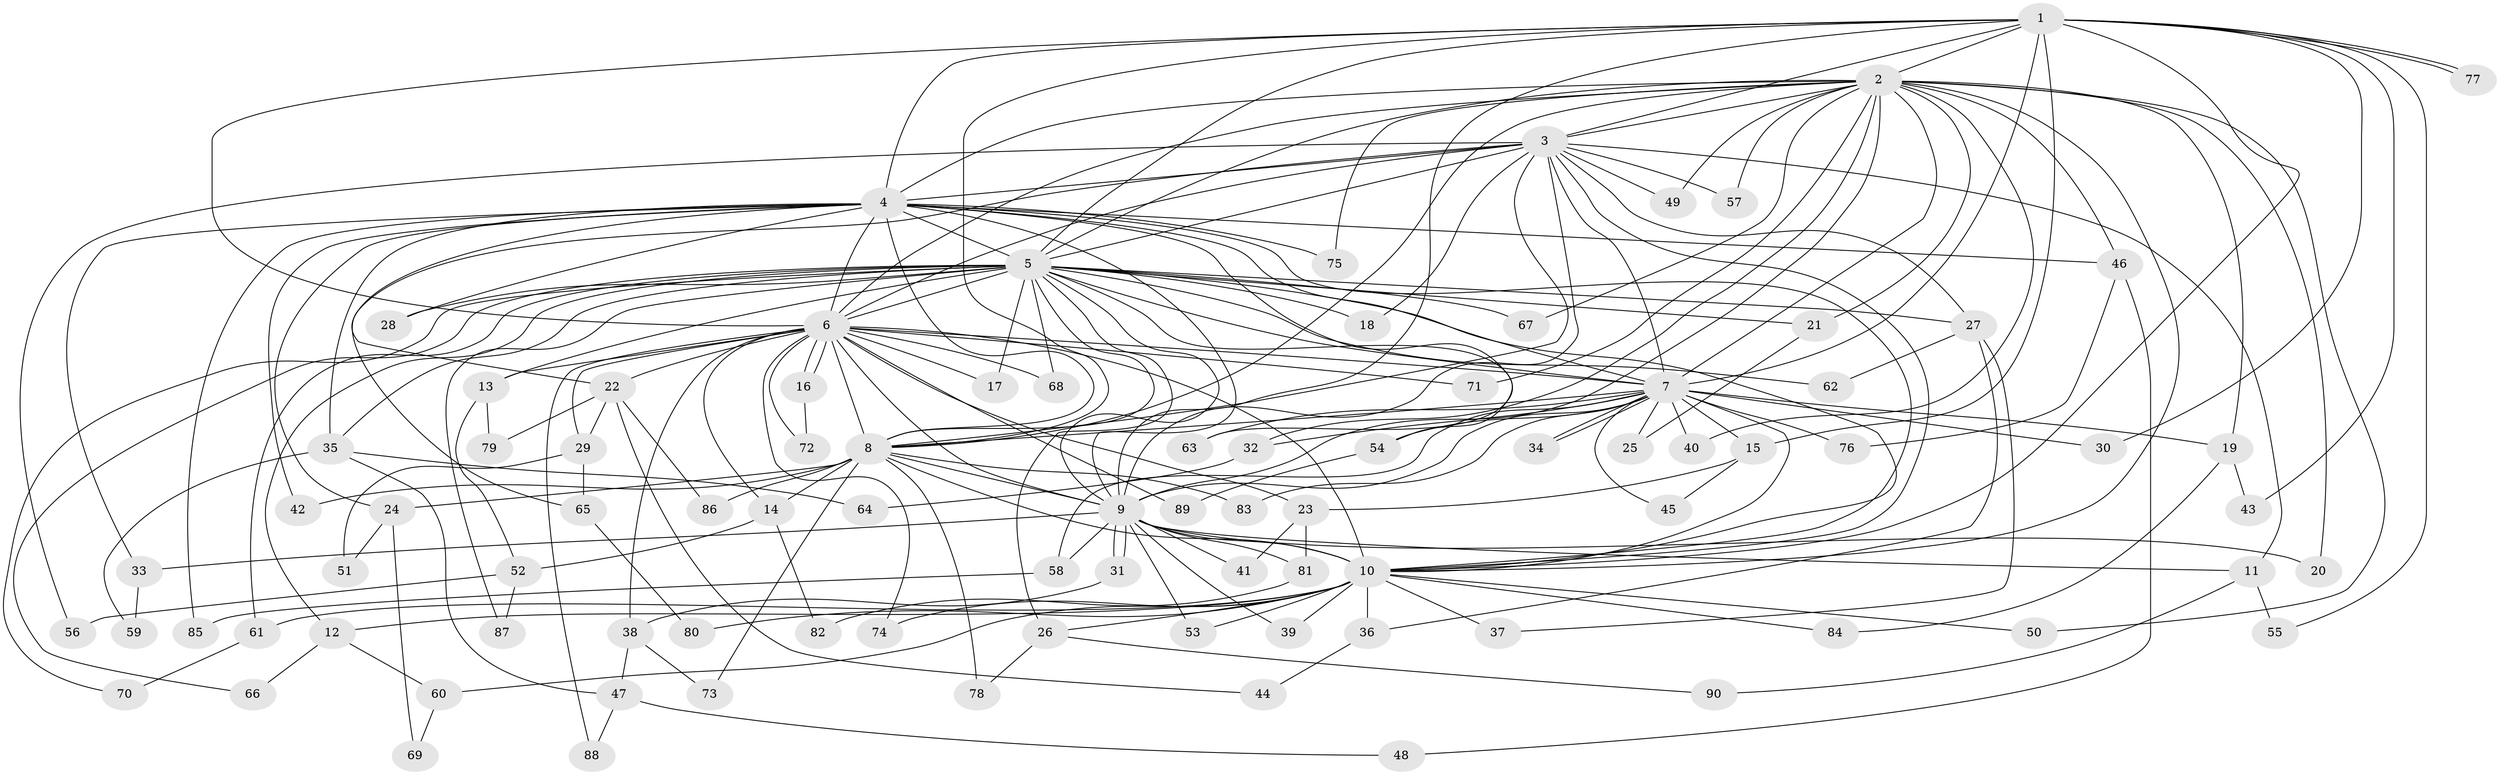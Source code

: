 // Generated by graph-tools (version 1.1) at 2025/14/03/09/25 04:14:09]
// undirected, 90 vertices, 205 edges
graph export_dot {
graph [start="1"]
  node [color=gray90,style=filled];
  1;
  2;
  3;
  4;
  5;
  6;
  7;
  8;
  9;
  10;
  11;
  12;
  13;
  14;
  15;
  16;
  17;
  18;
  19;
  20;
  21;
  22;
  23;
  24;
  25;
  26;
  27;
  28;
  29;
  30;
  31;
  32;
  33;
  34;
  35;
  36;
  37;
  38;
  39;
  40;
  41;
  42;
  43;
  44;
  45;
  46;
  47;
  48;
  49;
  50;
  51;
  52;
  53;
  54;
  55;
  56;
  57;
  58;
  59;
  60;
  61;
  62;
  63;
  64;
  65;
  66;
  67;
  68;
  69;
  70;
  71;
  72;
  73;
  74;
  75;
  76;
  77;
  78;
  79;
  80;
  81;
  82;
  83;
  84;
  85;
  86;
  87;
  88;
  89;
  90;
  1 -- 2;
  1 -- 3;
  1 -- 4;
  1 -- 5;
  1 -- 6;
  1 -- 7;
  1 -- 8;
  1 -- 9;
  1 -- 10;
  1 -- 15;
  1 -- 30;
  1 -- 43;
  1 -- 55;
  1 -- 77;
  1 -- 77;
  2 -- 3;
  2 -- 4;
  2 -- 5;
  2 -- 6;
  2 -- 7;
  2 -- 8;
  2 -- 9;
  2 -- 10;
  2 -- 19;
  2 -- 20;
  2 -- 21;
  2 -- 32;
  2 -- 40;
  2 -- 46;
  2 -- 49;
  2 -- 50;
  2 -- 57;
  2 -- 67;
  2 -- 71;
  2 -- 75;
  3 -- 4;
  3 -- 5;
  3 -- 6;
  3 -- 7;
  3 -- 8;
  3 -- 9;
  3 -- 10;
  3 -- 11;
  3 -- 18;
  3 -- 27;
  3 -- 49;
  3 -- 56;
  3 -- 57;
  3 -- 65;
  4 -- 5;
  4 -- 6;
  4 -- 7;
  4 -- 8;
  4 -- 9;
  4 -- 10;
  4 -- 22;
  4 -- 24;
  4 -- 28;
  4 -- 33;
  4 -- 35;
  4 -- 42;
  4 -- 46;
  4 -- 63;
  4 -- 75;
  4 -- 85;
  5 -- 6;
  5 -- 7;
  5 -- 8;
  5 -- 9;
  5 -- 10;
  5 -- 12;
  5 -- 13;
  5 -- 17;
  5 -- 18;
  5 -- 21;
  5 -- 26;
  5 -- 27;
  5 -- 28;
  5 -- 35;
  5 -- 54;
  5 -- 61;
  5 -- 62;
  5 -- 66;
  5 -- 67;
  5 -- 68;
  5 -- 70;
  5 -- 87;
  6 -- 7;
  6 -- 8;
  6 -- 9;
  6 -- 10;
  6 -- 13;
  6 -- 14;
  6 -- 16;
  6 -- 16;
  6 -- 17;
  6 -- 22;
  6 -- 23;
  6 -- 29;
  6 -- 38;
  6 -- 68;
  6 -- 71;
  6 -- 72;
  6 -- 74;
  6 -- 88;
  6 -- 89;
  7 -- 8;
  7 -- 9;
  7 -- 10;
  7 -- 15;
  7 -- 19;
  7 -- 25;
  7 -- 30;
  7 -- 32;
  7 -- 34;
  7 -- 34;
  7 -- 40;
  7 -- 45;
  7 -- 54;
  7 -- 58;
  7 -- 63;
  7 -- 76;
  7 -- 83;
  8 -- 9;
  8 -- 10;
  8 -- 14;
  8 -- 24;
  8 -- 42;
  8 -- 73;
  8 -- 78;
  8 -- 83;
  8 -- 86;
  9 -- 10;
  9 -- 11;
  9 -- 20;
  9 -- 31;
  9 -- 31;
  9 -- 33;
  9 -- 39;
  9 -- 41;
  9 -- 53;
  9 -- 58;
  9 -- 81;
  10 -- 12;
  10 -- 26;
  10 -- 36;
  10 -- 37;
  10 -- 39;
  10 -- 50;
  10 -- 53;
  10 -- 60;
  10 -- 61;
  10 -- 74;
  10 -- 80;
  10 -- 84;
  11 -- 55;
  11 -- 90;
  12 -- 60;
  12 -- 66;
  13 -- 52;
  13 -- 79;
  14 -- 52;
  14 -- 82;
  15 -- 23;
  15 -- 45;
  16 -- 72;
  19 -- 43;
  19 -- 84;
  21 -- 25;
  22 -- 29;
  22 -- 44;
  22 -- 79;
  22 -- 86;
  23 -- 41;
  23 -- 81;
  24 -- 51;
  24 -- 69;
  26 -- 78;
  26 -- 90;
  27 -- 36;
  27 -- 37;
  27 -- 62;
  29 -- 51;
  29 -- 65;
  31 -- 38;
  32 -- 64;
  33 -- 59;
  35 -- 47;
  35 -- 59;
  35 -- 64;
  36 -- 44;
  38 -- 47;
  38 -- 73;
  46 -- 48;
  46 -- 76;
  47 -- 48;
  47 -- 88;
  52 -- 56;
  52 -- 87;
  54 -- 89;
  58 -- 85;
  60 -- 69;
  61 -- 70;
  65 -- 80;
  81 -- 82;
}
